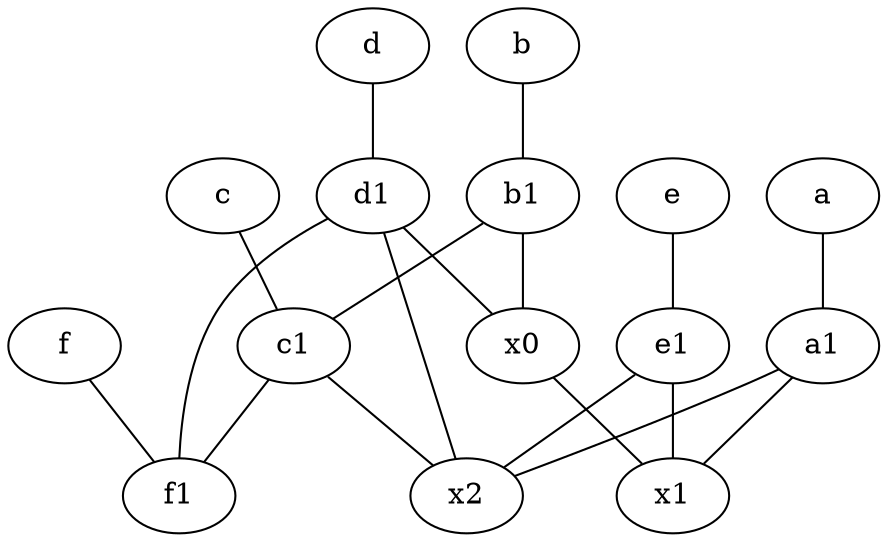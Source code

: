graph {
	node [labelfontsize=50]
	f1 [labelfontsize=50 pos="3,8!"]
	c [labelfontsize=50 pos="4.5,2!"]
	b [labelfontsize=50 pos="10,4!"]
	b1 [labelfontsize=50 pos="9,4!"]
	x2 [labelfontsize=50]
	d [labelfontsize=50 pos="2,5!"]
	x0 [labelfontsize=50]
	d1 [labelfontsize=50 pos="3,5!"]
	e1 [labelfontsize=50 pos="7,7!"]
	e [labelfontsize=50 pos="7,9!"]
	a [labelfontsize=50 pos="8,2!"]
	c1 [labelfontsize=50 pos="4.5,3!"]
	a1 [labelfontsize=50 pos="8,3!"]
	f [labelfontsize=50 pos="3,9!"]
	x1 [labelfontsize=50]
	c1 -- x2
	a -- a1
	x0 -- x1
	f -- f1
	d1 -- x2
	e -- e1
	e1 -- x2
	d1 -- x0
	b1 -- x0
	a1 -- x1
	a1 -- x2
	d1 -- f1
	e1 -- x1
	d -- d1
	b1 -- c1
	c1 -- f1
	c -- c1
	b -- b1
}
